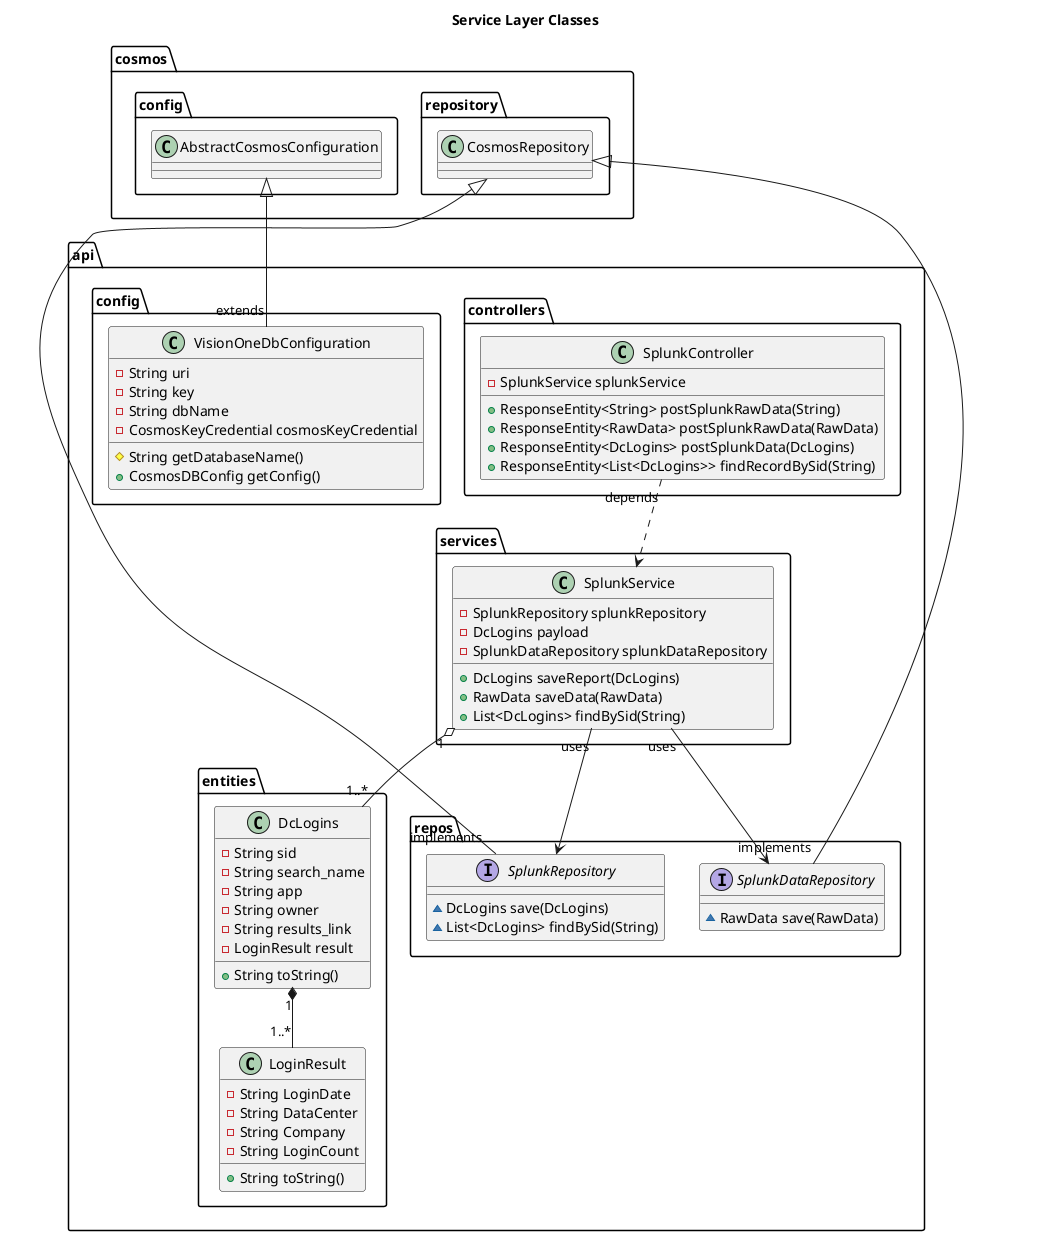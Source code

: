 @startuml

'skinparam monochrome reverse
' !theme amiga

title Service Layer Classes

class api.controllers.SplunkController {
    - SplunkService splunkService
    + ResponseEntity<String> postSplunkRawData(String)
    + ResponseEntity<RawData> postSplunkRawData(RawData)
    + ResponseEntity<DcLogins> postSplunkData(DcLogins)
    + ResponseEntity<List<DcLogins>> findRecordBySid(String)
}
class api.services.SplunkService {
    - SplunkRepository splunkRepository
    - DcLogins payload
    - SplunkDataRepository splunkDataRepository
    + DcLogins saveReport(DcLogins)
    + RawData saveData(RawData)
    + List<DcLogins> findBySid(String)
}

api.controllers.SplunkController "depends" ..>  api.services.SplunkService

class api.entities.DcLogins {
    - String sid
    - String search_name
    - String app
    - String owner
    - String results_link
    - LoginResult result
    + String toString()
}

class api.entities.LoginResult {
    - String LoginDate
    - String DataCenter
    - String Company
    - String LoginCount
    + String toString()
}
api.services.SplunkService "1" o-- "1..*" api.entities.DcLogins
api.entities.DcLogins "1" *-- "1..*" api.entities.LoginResult
api.services.SplunkService "uses" --> api.repos.SplunkRepository
api.services.SplunkService "uses" --> api.repos.SplunkDataRepository

interface api.repos.SplunkRepository {
    ~ DcLogins save(DcLogins)
    ~ List<DcLogins> findBySid(String)
}

interface api.repos.SplunkDataRepository {
    ~ RawData save(RawData)
}

cosmos.repository.CosmosRepository <|--  "implements"  api.repos.SplunkDataRepository
cosmos.repository.CosmosRepository <|--  "implements"  api.repos.SplunkRepository

class api.config.VisionOneDbConfiguration {
    - String uri
    - String key
    - String dbName
    - CosmosKeyCredential cosmosKeyCredential
    # String getDatabaseName()
    + CosmosDBConfig getConfig()
}
cosmos.config.AbstractCosmosConfiguration <|-- "extends" api.config.VisionOneDbConfiguration

@enduml